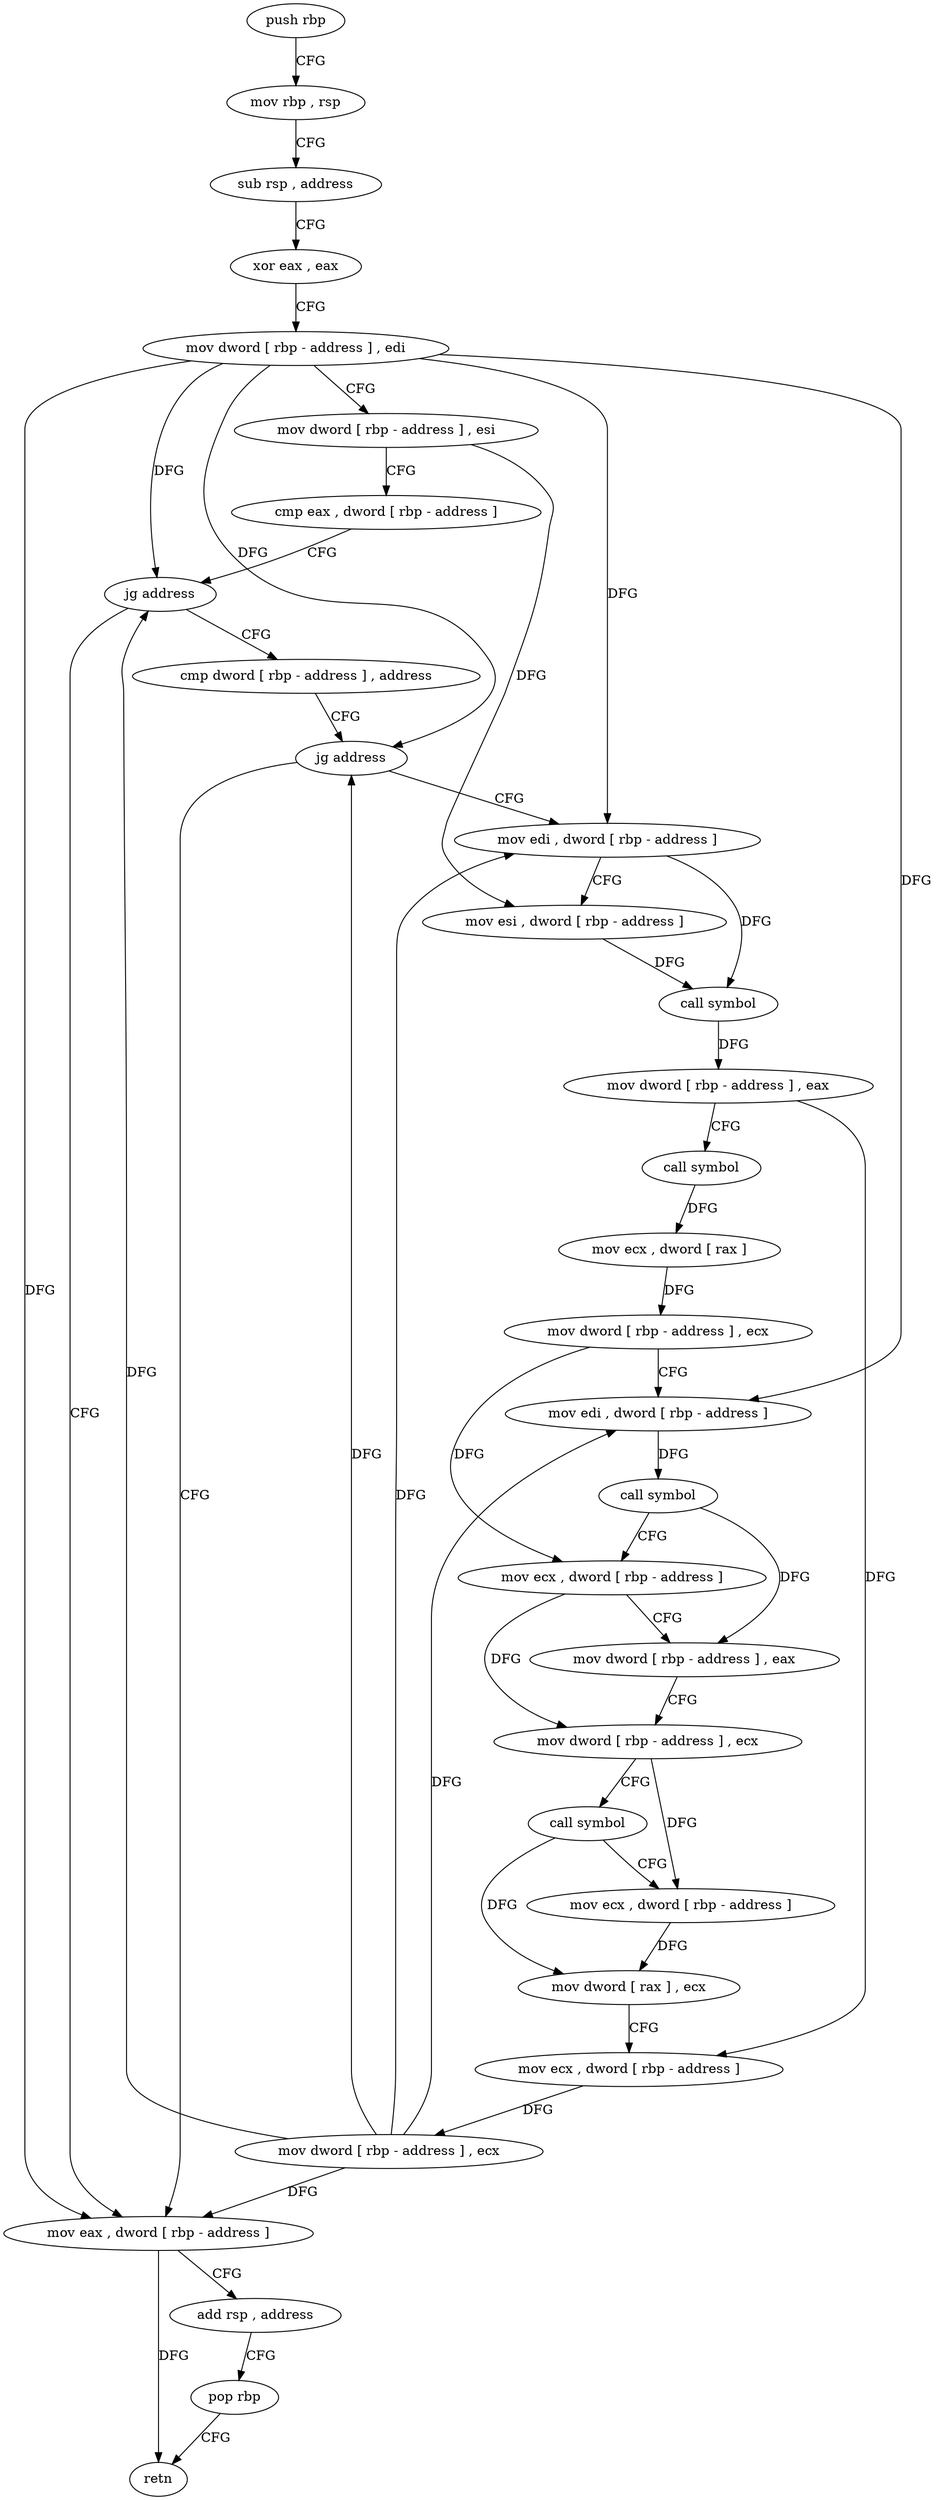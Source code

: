 digraph "func" {
"4350848" [label = "push rbp" ]
"4350849" [label = "mov rbp , rsp" ]
"4350852" [label = "sub rsp , address" ]
"4350856" [label = "xor eax , eax" ]
"4350858" [label = "mov dword [ rbp - address ] , edi" ]
"4350861" [label = "mov dword [ rbp - address ] , esi" ]
"4350864" [label = "cmp eax , dword [ rbp - address ]" ]
"4350867" [label = "jg address" ]
"4350940" [label = "mov eax , dword [ rbp - address ]" ]
"4350873" [label = "cmp dword [ rbp - address ] , address" ]
"4350943" [label = "add rsp , address" ]
"4350947" [label = "pop rbp" ]
"4350948" [label = "retn" ]
"4350877" [label = "jg address" ]
"4350883" [label = "mov edi , dword [ rbp - address ]" ]
"4350886" [label = "mov esi , dword [ rbp - address ]" ]
"4350889" [label = "call symbol" ]
"4350894" [label = "mov dword [ rbp - address ] , eax" ]
"4350897" [label = "call symbol" ]
"4350902" [label = "mov ecx , dword [ rax ]" ]
"4350904" [label = "mov dword [ rbp - address ] , ecx" ]
"4350907" [label = "mov edi , dword [ rbp - address ]" ]
"4350910" [label = "call symbol" ]
"4350915" [label = "mov ecx , dword [ rbp - address ]" ]
"4350918" [label = "mov dword [ rbp - address ] , eax" ]
"4350921" [label = "mov dword [ rbp - address ] , ecx" ]
"4350924" [label = "call symbol" ]
"4350929" [label = "mov ecx , dword [ rbp - address ]" ]
"4350932" [label = "mov dword [ rax ] , ecx" ]
"4350934" [label = "mov ecx , dword [ rbp - address ]" ]
"4350937" [label = "mov dword [ rbp - address ] , ecx" ]
"4350848" -> "4350849" [ label = "CFG" ]
"4350849" -> "4350852" [ label = "CFG" ]
"4350852" -> "4350856" [ label = "CFG" ]
"4350856" -> "4350858" [ label = "CFG" ]
"4350858" -> "4350861" [ label = "CFG" ]
"4350858" -> "4350867" [ label = "DFG" ]
"4350858" -> "4350940" [ label = "DFG" ]
"4350858" -> "4350877" [ label = "DFG" ]
"4350858" -> "4350883" [ label = "DFG" ]
"4350858" -> "4350907" [ label = "DFG" ]
"4350861" -> "4350864" [ label = "CFG" ]
"4350861" -> "4350886" [ label = "DFG" ]
"4350864" -> "4350867" [ label = "CFG" ]
"4350867" -> "4350940" [ label = "CFG" ]
"4350867" -> "4350873" [ label = "CFG" ]
"4350940" -> "4350943" [ label = "CFG" ]
"4350940" -> "4350948" [ label = "DFG" ]
"4350873" -> "4350877" [ label = "CFG" ]
"4350943" -> "4350947" [ label = "CFG" ]
"4350947" -> "4350948" [ label = "CFG" ]
"4350877" -> "4350940" [ label = "CFG" ]
"4350877" -> "4350883" [ label = "CFG" ]
"4350883" -> "4350886" [ label = "CFG" ]
"4350883" -> "4350889" [ label = "DFG" ]
"4350886" -> "4350889" [ label = "DFG" ]
"4350889" -> "4350894" [ label = "DFG" ]
"4350894" -> "4350897" [ label = "CFG" ]
"4350894" -> "4350934" [ label = "DFG" ]
"4350897" -> "4350902" [ label = "DFG" ]
"4350902" -> "4350904" [ label = "DFG" ]
"4350904" -> "4350907" [ label = "CFG" ]
"4350904" -> "4350915" [ label = "DFG" ]
"4350907" -> "4350910" [ label = "DFG" ]
"4350910" -> "4350915" [ label = "CFG" ]
"4350910" -> "4350918" [ label = "DFG" ]
"4350915" -> "4350918" [ label = "CFG" ]
"4350915" -> "4350921" [ label = "DFG" ]
"4350918" -> "4350921" [ label = "CFG" ]
"4350921" -> "4350924" [ label = "CFG" ]
"4350921" -> "4350929" [ label = "DFG" ]
"4350924" -> "4350929" [ label = "CFG" ]
"4350924" -> "4350932" [ label = "DFG" ]
"4350929" -> "4350932" [ label = "DFG" ]
"4350932" -> "4350934" [ label = "CFG" ]
"4350934" -> "4350937" [ label = "DFG" ]
"4350937" -> "4350940" [ label = "DFG" ]
"4350937" -> "4350867" [ label = "DFG" ]
"4350937" -> "4350877" [ label = "DFG" ]
"4350937" -> "4350883" [ label = "DFG" ]
"4350937" -> "4350907" [ label = "DFG" ]
}
